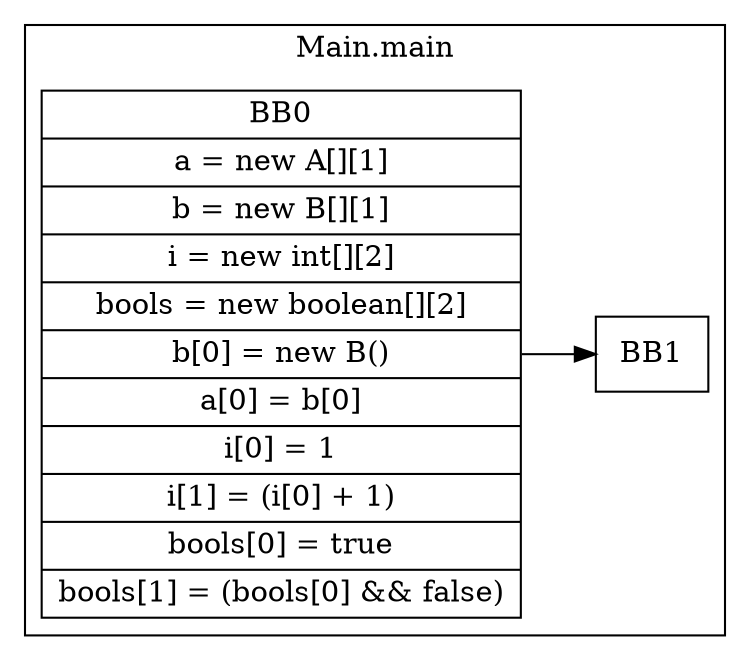 digraph G {
  graph [ rankdir = "LR" ];
  subgraph cluster_0 {
    label = "Main.main"
    M0_BB0 [
      shape="record"
      label="BB0|a = new A[][1]|b = new B[][1]|i = new int[][2]|bools = new boolean[][2]|b[0] = new B()|a[0] = b[0]|i[0] = 1|i[1] = (i[0] + 1)|bools[0] = true|bools[1] = (bools[0] && false)"
    ];
    M0_BB0 -> M0_BB1;
    M0_BB1 [
      shape="record"
      label="BB1"
    ];
  }
}

